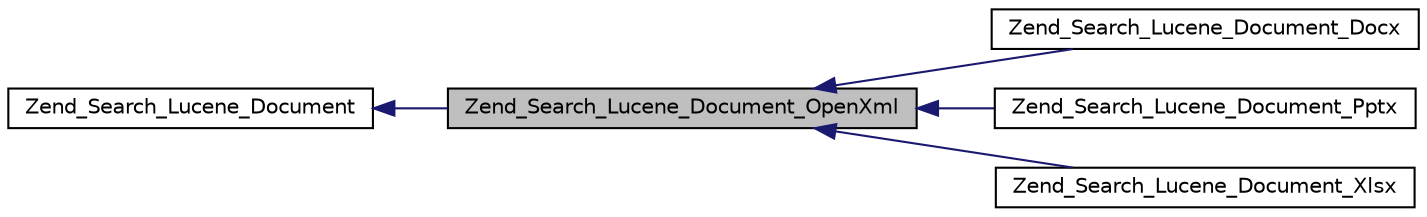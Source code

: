 digraph G
{
  edge [fontname="Helvetica",fontsize="10",labelfontname="Helvetica",labelfontsize="10"];
  node [fontname="Helvetica",fontsize="10",shape=record];
  rankdir="LR";
  Node1 [label="Zend_Search_Lucene_Document_OpenXml",height=0.2,width=0.4,color="black", fillcolor="grey75", style="filled" fontcolor="black"];
  Node2 -> Node1 [dir="back",color="midnightblue",fontsize="10",style="solid",fontname="Helvetica"];
  Node2 [label="Zend_Search_Lucene_Document",height=0.2,width=0.4,color="black", fillcolor="white", style="filled",URL="$class_zend___search___lucene___document.html"];
  Node1 -> Node3 [dir="back",color="midnightblue",fontsize="10",style="solid",fontname="Helvetica"];
  Node3 [label="Zend_Search_Lucene_Document_Docx",height=0.2,width=0.4,color="black", fillcolor="white", style="filled",URL="$class_zend___search___lucene___document___docx.html"];
  Node1 -> Node4 [dir="back",color="midnightblue",fontsize="10",style="solid",fontname="Helvetica"];
  Node4 [label="Zend_Search_Lucene_Document_Pptx",height=0.2,width=0.4,color="black", fillcolor="white", style="filled",URL="$class_zend___search___lucene___document___pptx.html"];
  Node1 -> Node5 [dir="back",color="midnightblue",fontsize="10",style="solid",fontname="Helvetica"];
  Node5 [label="Zend_Search_Lucene_Document_Xlsx",height=0.2,width=0.4,color="black", fillcolor="white", style="filled",URL="$class_zend___search___lucene___document___xlsx.html"];
}
